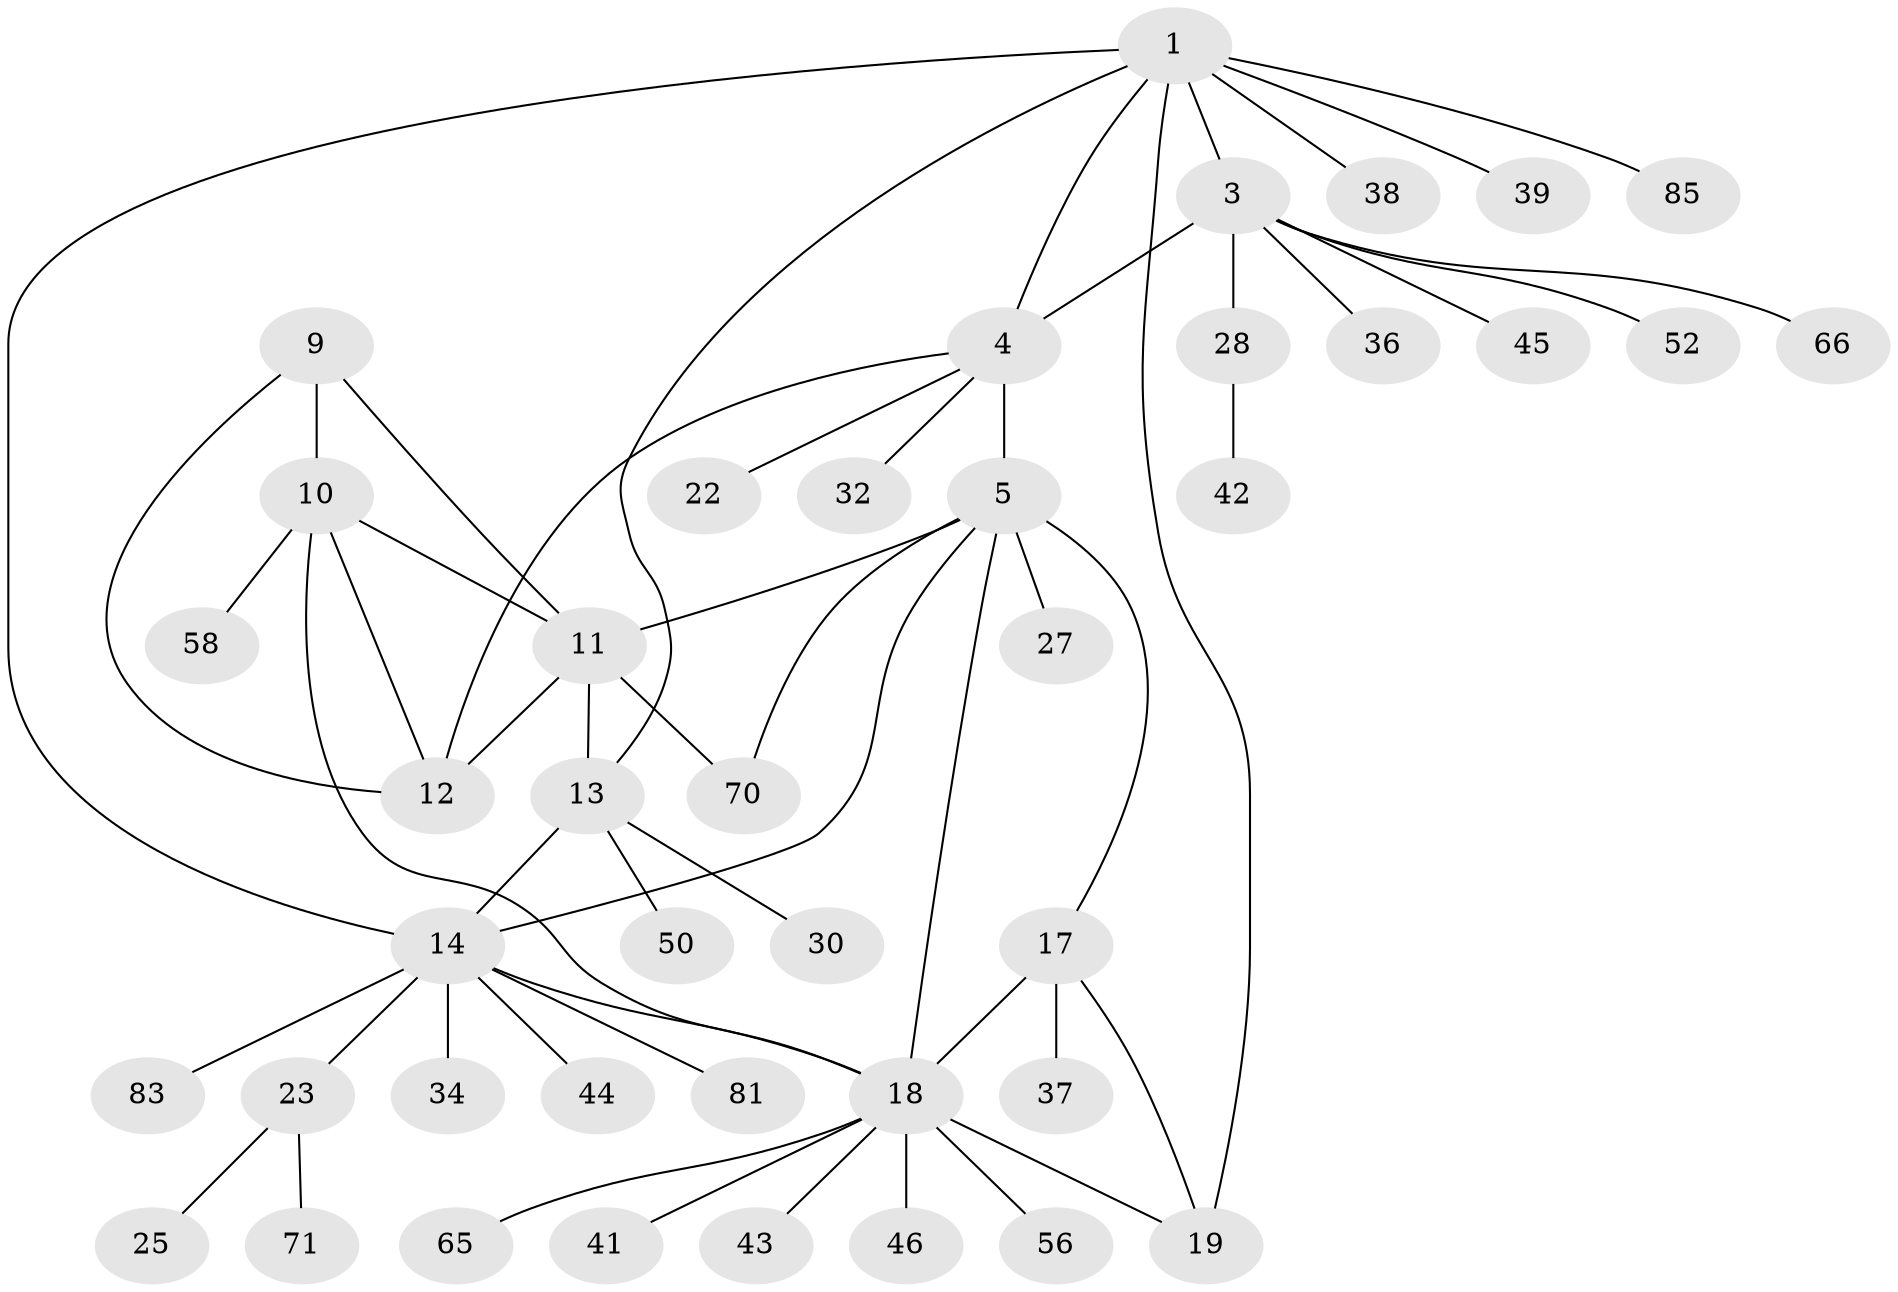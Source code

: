 // original degree distribution, {6: 0.09411764705882353, 7: 0.023529411764705882, 8: 0.03529411764705882, 5: 0.07058823529411765, 4: 0.011764705882352941, 11: 0.011764705882352941, 9: 0.011764705882352941, 2: 0.10588235294117647, 1: 0.5882352941176471, 3: 0.047058823529411764}
// Generated by graph-tools (version 1.1) at 2025/15/03/09/25 04:15:56]
// undirected, 42 vertices, 55 edges
graph export_dot {
graph [start="1"]
  node [color=gray90,style=filled];
  1 [super="+29+2"];
  3 [super="+40"];
  4 [super="+31"];
  5 [super="+6+53"];
  9 [super="+24"];
  10 [super="+26"];
  11;
  12 [super="+67"];
  13 [super="+51+16+63"];
  14 [super="+15+74"];
  17;
  18 [super="+20"];
  19 [super="+57+61"];
  22;
  23;
  25;
  27;
  28 [super="+35"];
  30;
  32;
  34 [super="+49"];
  36 [super="+76+64+78+54"];
  37;
  38;
  39;
  41;
  42;
  43;
  44;
  45;
  46;
  50 [super="+55+79"];
  52;
  56;
  58;
  65;
  66;
  70 [super="+75"];
  71;
  81;
  83;
  85;
  1 -- 3 [weight=2];
  1 -- 4 [weight=2];
  1 -- 85;
  1 -- 14;
  1 -- 19;
  1 -- 38;
  1 -- 39;
  1 -- 13;
  3 -- 4;
  3 -- 28;
  3 -- 36;
  3 -- 52;
  3 -- 66;
  3 -- 45;
  4 -- 12;
  4 -- 22;
  4 -- 32;
  4 -- 5;
  5 -- 17;
  5 -- 70;
  5 -- 11;
  5 -- 27;
  5 -- 14 [weight=3];
  5 -- 18;
  9 -- 10;
  9 -- 11;
  9 -- 12;
  10 -- 11;
  10 -- 12;
  10 -- 18;
  10 -- 58;
  11 -- 12;
  11 -- 70;
  11 -- 13;
  13 -- 14 [weight=4];
  13 -- 50;
  13 -- 30;
  14 -- 23;
  14 -- 44;
  14 -- 34;
  14 -- 81;
  14 -- 83;
  14 -- 18;
  17 -- 18 [weight=2];
  17 -- 19;
  17 -- 37;
  18 -- 19 [weight=2];
  18 -- 56;
  18 -- 65;
  18 -- 46;
  18 -- 41;
  18 -- 43;
  23 -- 25;
  23 -- 71;
  28 -- 42;
}
